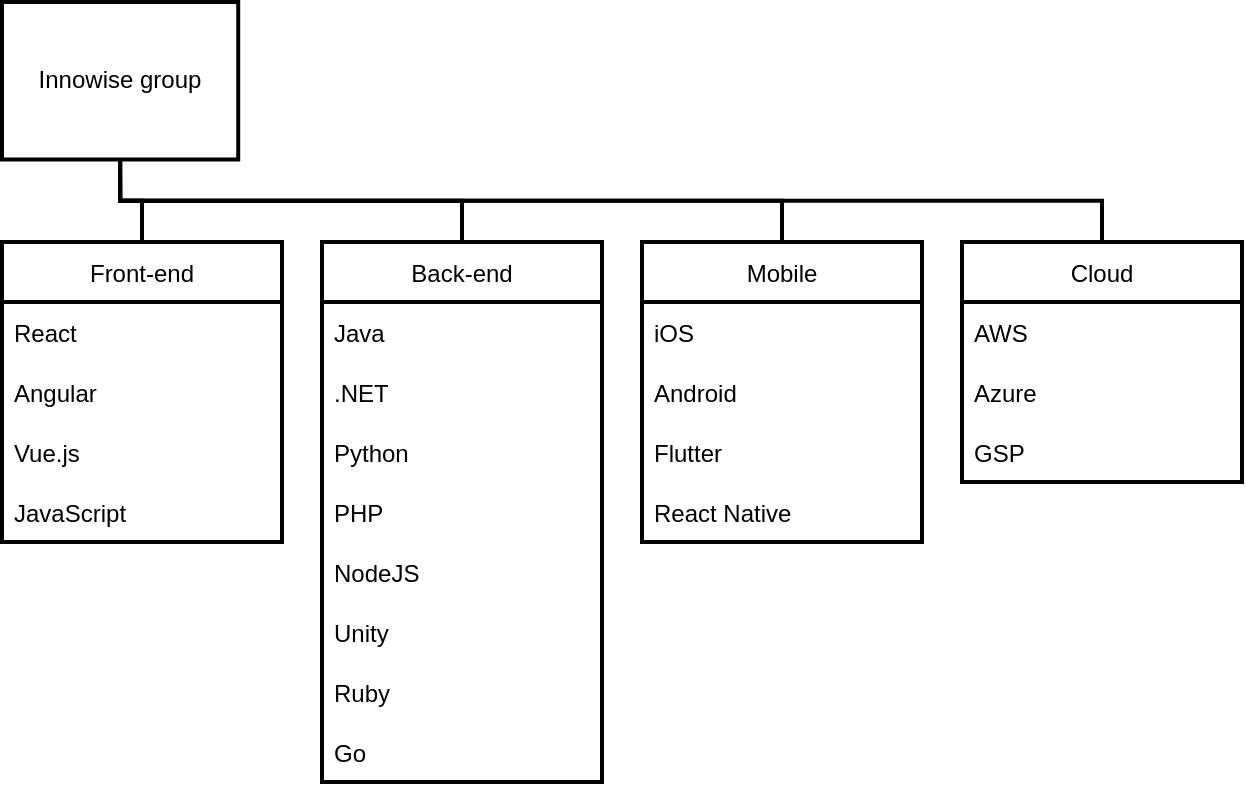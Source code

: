 <mxfile version="20.2.3" type="device"><diagram id="8CW7iLuaDTZj6atQpLgI" name="Page-1"><mxGraphModel dx="1422" dy="865" grid="1" gridSize="10" guides="1" tooltips="1" connect="1" arrows="1" fold="1" page="1" pageScale="1" pageWidth="1169" pageHeight="827" math="0" shadow="0"><root><mxCell id="0"/><mxCell id="1" parent="0"/><mxCell id="bQ9o6y1Zt8X5fCLbbeg8-35" style="edgeStyle=orthogonalEdgeStyle;rounded=0;orthogonalLoop=1;jettySize=auto;html=1;exitX=0.5;exitY=1;exitDx=0;exitDy=0;entryX=0.5;entryY=0;entryDx=0;entryDy=0;endArrow=none;endFill=0;strokeWidth=2;" edge="1" parent="1" source="bQ9o6y1Zt8X5fCLbbeg8-2" target="bQ9o6y1Zt8X5fCLbbeg8-7"><mxGeometry relative="1" as="geometry"/></mxCell><mxCell id="bQ9o6y1Zt8X5fCLbbeg8-36" style="edgeStyle=orthogonalEdgeStyle;rounded=0;orthogonalLoop=1;jettySize=auto;html=1;exitX=0.5;exitY=1;exitDx=0;exitDy=0;entryX=0.5;entryY=0;entryDx=0;entryDy=0;endArrow=none;endFill=0;strokeWidth=2;" edge="1" parent="1" source="bQ9o6y1Zt8X5fCLbbeg8-2" target="bQ9o6y1Zt8X5fCLbbeg8-12"><mxGeometry relative="1" as="geometry"/></mxCell><mxCell id="bQ9o6y1Zt8X5fCLbbeg8-37" style="edgeStyle=orthogonalEdgeStyle;rounded=0;orthogonalLoop=1;jettySize=auto;html=1;exitX=0.5;exitY=1;exitDx=0;exitDy=0;entryX=0.5;entryY=0;entryDx=0;entryDy=0;endArrow=none;endFill=0;strokeWidth=2;" edge="1" parent="1" source="bQ9o6y1Zt8X5fCLbbeg8-2" target="bQ9o6y1Zt8X5fCLbbeg8-21"><mxGeometry relative="1" as="geometry"/></mxCell><mxCell id="bQ9o6y1Zt8X5fCLbbeg8-38" style="edgeStyle=orthogonalEdgeStyle;rounded=0;orthogonalLoop=1;jettySize=auto;html=1;exitX=0.5;exitY=1;exitDx=0;exitDy=0;entryX=0.5;entryY=0;entryDx=0;entryDy=0;endArrow=none;endFill=0;strokeWidth=2;" edge="1" parent="1" source="bQ9o6y1Zt8X5fCLbbeg8-2" target="bQ9o6y1Zt8X5fCLbbeg8-30"><mxGeometry relative="1" as="geometry"/></mxCell><mxCell id="bQ9o6y1Zt8X5fCLbbeg8-2" value="Innowise group" style="rounded=0;whiteSpace=wrap;html=1;absoluteArcSize=1;arcSize=14;strokeWidth=2;" vertex="1" parent="1"><mxGeometry x="40" y="40" width="118.11" height="78.74" as="geometry"/></mxCell><mxCell id="bQ9o6y1Zt8X5fCLbbeg8-7" value="Front-end" style="swimlane;fontStyle=0;childLayout=stackLayout;horizontal=1;startSize=30;horizontalStack=0;resizeParent=1;resizeParentMax=0;resizeLast=0;collapsible=1;marginBottom=0;rounded=0;strokeWidth=2;" vertex="1" parent="1"><mxGeometry x="40" y="160" width="140" height="150" as="geometry"/></mxCell><mxCell id="bQ9o6y1Zt8X5fCLbbeg8-8" value="React" style="text;strokeColor=none;fillColor=none;align=left;verticalAlign=middle;spacingLeft=4;spacingRight=4;overflow=hidden;points=[[0,0.5],[1,0.5]];portConstraint=eastwest;rotatable=0;rounded=0;" vertex="1" parent="bQ9o6y1Zt8X5fCLbbeg8-7"><mxGeometry y="30" width="140" height="30" as="geometry"/></mxCell><mxCell id="bQ9o6y1Zt8X5fCLbbeg8-9" value="Angular" style="text;strokeColor=none;fillColor=none;align=left;verticalAlign=middle;spacingLeft=4;spacingRight=4;overflow=hidden;points=[[0,0.5],[1,0.5]];portConstraint=eastwest;rotatable=0;rounded=0;" vertex="1" parent="bQ9o6y1Zt8X5fCLbbeg8-7"><mxGeometry y="60" width="140" height="30" as="geometry"/></mxCell><mxCell id="bQ9o6y1Zt8X5fCLbbeg8-10" value="Vue.js" style="text;strokeColor=none;fillColor=none;align=left;verticalAlign=middle;spacingLeft=4;spacingRight=4;overflow=hidden;points=[[0,0.5],[1,0.5]];portConstraint=eastwest;rotatable=0;rounded=0;" vertex="1" parent="bQ9o6y1Zt8X5fCLbbeg8-7"><mxGeometry y="90" width="140" height="30" as="geometry"/></mxCell><mxCell id="bQ9o6y1Zt8X5fCLbbeg8-11" value="JavaScript" style="text;strokeColor=none;fillColor=none;align=left;verticalAlign=middle;spacingLeft=4;spacingRight=4;overflow=hidden;points=[[0,0.5],[1,0.5]];portConstraint=eastwest;rotatable=0;rounded=0;" vertex="1" parent="bQ9o6y1Zt8X5fCLbbeg8-7"><mxGeometry y="120" width="140" height="30" as="geometry"/></mxCell><mxCell id="bQ9o6y1Zt8X5fCLbbeg8-12" value="Back-end" style="swimlane;fontStyle=0;childLayout=stackLayout;horizontal=1;startSize=30;horizontalStack=0;resizeParent=1;resizeParentMax=0;resizeLast=0;collapsible=1;marginBottom=0;rounded=0;strokeWidth=2;" vertex="1" parent="1"><mxGeometry x="200" y="160" width="140" height="270" as="geometry"/></mxCell><mxCell id="bQ9o6y1Zt8X5fCLbbeg8-13" value="Java" style="text;strokeColor=none;fillColor=none;align=left;verticalAlign=middle;spacingLeft=4;spacingRight=4;overflow=hidden;points=[[0,0.5],[1,0.5]];portConstraint=eastwest;rotatable=0;rounded=0;" vertex="1" parent="bQ9o6y1Zt8X5fCLbbeg8-12"><mxGeometry y="30" width="140" height="30" as="geometry"/></mxCell><mxCell id="bQ9o6y1Zt8X5fCLbbeg8-14" value=".NET" style="text;strokeColor=none;fillColor=none;align=left;verticalAlign=middle;spacingLeft=4;spacingRight=4;overflow=hidden;points=[[0,0.5],[1,0.5]];portConstraint=eastwest;rotatable=0;rounded=0;" vertex="1" parent="bQ9o6y1Zt8X5fCLbbeg8-12"><mxGeometry y="60" width="140" height="30" as="geometry"/></mxCell><mxCell id="bQ9o6y1Zt8X5fCLbbeg8-15" value="Python" style="text;strokeColor=none;fillColor=none;align=left;verticalAlign=middle;spacingLeft=4;spacingRight=4;overflow=hidden;points=[[0,0.5],[1,0.5]];portConstraint=eastwest;rotatable=0;rounded=0;" vertex="1" parent="bQ9o6y1Zt8X5fCLbbeg8-12"><mxGeometry y="90" width="140" height="30" as="geometry"/></mxCell><mxCell id="bQ9o6y1Zt8X5fCLbbeg8-16" value="PHP" style="text;strokeColor=none;fillColor=none;align=left;verticalAlign=middle;spacingLeft=4;spacingRight=4;overflow=hidden;points=[[0,0.5],[1,0.5]];portConstraint=eastwest;rotatable=0;rounded=0;" vertex="1" parent="bQ9o6y1Zt8X5fCLbbeg8-12"><mxGeometry y="120" width="140" height="30" as="geometry"/></mxCell><mxCell id="bQ9o6y1Zt8X5fCLbbeg8-17" value="NodeJS" style="text;strokeColor=none;fillColor=none;align=left;verticalAlign=middle;spacingLeft=4;spacingRight=4;overflow=hidden;points=[[0,0.5],[1,0.5]];portConstraint=eastwest;rotatable=0;rounded=0;" vertex="1" parent="bQ9o6y1Zt8X5fCLbbeg8-12"><mxGeometry y="150" width="140" height="30" as="geometry"/></mxCell><mxCell id="bQ9o6y1Zt8X5fCLbbeg8-18" value="Unity" style="text;strokeColor=none;fillColor=none;align=left;verticalAlign=middle;spacingLeft=4;spacingRight=4;overflow=hidden;points=[[0,0.5],[1,0.5]];portConstraint=eastwest;rotatable=0;rounded=0;" vertex="1" parent="bQ9o6y1Zt8X5fCLbbeg8-12"><mxGeometry y="180" width="140" height="30" as="geometry"/></mxCell><mxCell id="bQ9o6y1Zt8X5fCLbbeg8-19" value="Ruby" style="text;strokeColor=none;fillColor=none;align=left;verticalAlign=middle;spacingLeft=4;spacingRight=4;overflow=hidden;points=[[0,0.5],[1,0.5]];portConstraint=eastwest;rotatable=0;rounded=0;" vertex="1" parent="bQ9o6y1Zt8X5fCLbbeg8-12"><mxGeometry y="210" width="140" height="30" as="geometry"/></mxCell><mxCell id="bQ9o6y1Zt8X5fCLbbeg8-20" value="Go" style="text;strokeColor=none;fillColor=none;align=left;verticalAlign=middle;spacingLeft=4;spacingRight=4;overflow=hidden;points=[[0,0.5],[1,0.5]];portConstraint=eastwest;rotatable=0;rounded=0;" vertex="1" parent="bQ9o6y1Zt8X5fCLbbeg8-12"><mxGeometry y="240" width="140" height="30" as="geometry"/></mxCell><mxCell id="bQ9o6y1Zt8X5fCLbbeg8-21" value="Mobile" style="swimlane;fontStyle=0;childLayout=stackLayout;horizontal=1;startSize=30;horizontalStack=0;resizeParent=1;resizeParentMax=0;resizeLast=0;collapsible=1;marginBottom=0;rounded=0;strokeWidth=2;" vertex="1" parent="1"><mxGeometry x="360" y="160" width="140" height="150" as="geometry"/></mxCell><mxCell id="bQ9o6y1Zt8X5fCLbbeg8-22" value="iOS" style="text;strokeColor=none;fillColor=none;align=left;verticalAlign=middle;spacingLeft=4;spacingRight=4;overflow=hidden;points=[[0,0.5],[1,0.5]];portConstraint=eastwest;rotatable=0;rounded=0;" vertex="1" parent="bQ9o6y1Zt8X5fCLbbeg8-21"><mxGeometry y="30" width="140" height="30" as="geometry"/></mxCell><mxCell id="bQ9o6y1Zt8X5fCLbbeg8-23" value="Android" style="text;strokeColor=none;fillColor=none;align=left;verticalAlign=middle;spacingLeft=4;spacingRight=4;overflow=hidden;points=[[0,0.5],[1,0.5]];portConstraint=eastwest;rotatable=0;rounded=0;" vertex="1" parent="bQ9o6y1Zt8X5fCLbbeg8-21"><mxGeometry y="60" width="140" height="30" as="geometry"/></mxCell><mxCell id="bQ9o6y1Zt8X5fCLbbeg8-24" value="Flutter" style="text;strokeColor=none;fillColor=none;align=left;verticalAlign=middle;spacingLeft=4;spacingRight=4;overflow=hidden;points=[[0,0.5],[1,0.5]];portConstraint=eastwest;rotatable=0;rounded=0;" vertex="1" parent="bQ9o6y1Zt8X5fCLbbeg8-21"><mxGeometry y="90" width="140" height="30" as="geometry"/></mxCell><mxCell id="bQ9o6y1Zt8X5fCLbbeg8-25" value="React Native" style="text;strokeColor=none;fillColor=none;align=left;verticalAlign=middle;spacingLeft=4;spacingRight=4;overflow=hidden;points=[[0,0.5],[1,0.5]];portConstraint=eastwest;rotatable=0;rounded=0;" vertex="1" parent="bQ9o6y1Zt8X5fCLbbeg8-21"><mxGeometry y="120" width="140" height="30" as="geometry"/></mxCell><mxCell id="bQ9o6y1Zt8X5fCLbbeg8-30" value="Cloud" style="swimlane;fontStyle=0;childLayout=stackLayout;horizontal=1;startSize=30;horizontalStack=0;resizeParent=1;resizeParentMax=0;resizeLast=0;collapsible=1;marginBottom=0;rounded=0;strokeWidth=2;" vertex="1" parent="1"><mxGeometry x="520" y="160" width="140" height="120" as="geometry"/></mxCell><mxCell id="bQ9o6y1Zt8X5fCLbbeg8-31" value="AWS" style="text;strokeColor=none;fillColor=none;align=left;verticalAlign=middle;spacingLeft=4;spacingRight=4;overflow=hidden;points=[[0,0.5],[1,0.5]];portConstraint=eastwest;rotatable=0;rounded=0;" vertex="1" parent="bQ9o6y1Zt8X5fCLbbeg8-30"><mxGeometry y="30" width="140" height="30" as="geometry"/></mxCell><mxCell id="bQ9o6y1Zt8X5fCLbbeg8-32" value="Azure" style="text;strokeColor=none;fillColor=none;align=left;verticalAlign=middle;spacingLeft=4;spacingRight=4;overflow=hidden;points=[[0,0.5],[1,0.5]];portConstraint=eastwest;rotatable=0;rounded=0;" vertex="1" parent="bQ9o6y1Zt8X5fCLbbeg8-30"><mxGeometry y="60" width="140" height="30" as="geometry"/></mxCell><mxCell id="bQ9o6y1Zt8X5fCLbbeg8-33" value="GSP" style="text;strokeColor=none;fillColor=none;align=left;verticalAlign=middle;spacingLeft=4;spacingRight=4;overflow=hidden;points=[[0,0.5],[1,0.5]];portConstraint=eastwest;rotatable=0;rounded=0;" vertex="1" parent="bQ9o6y1Zt8X5fCLbbeg8-30"><mxGeometry y="90" width="140" height="30" as="geometry"/></mxCell></root></mxGraphModel></diagram></mxfile>